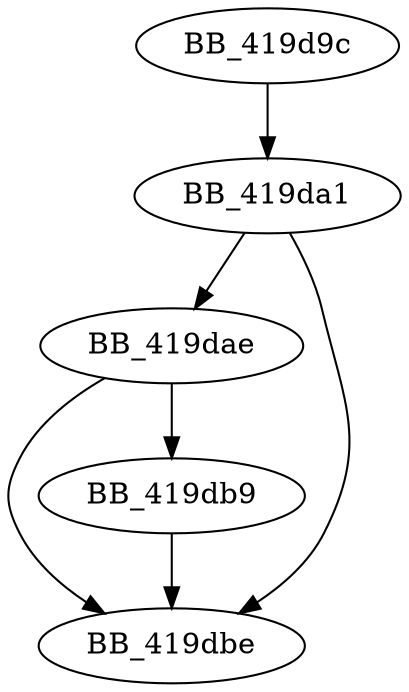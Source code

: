 DiGraph ____mb_cur_max_func{
BB_419d9c->BB_419da1
BB_419da1->BB_419dae
BB_419da1->BB_419dbe
BB_419dae->BB_419db9
BB_419dae->BB_419dbe
BB_419db9->BB_419dbe
}
